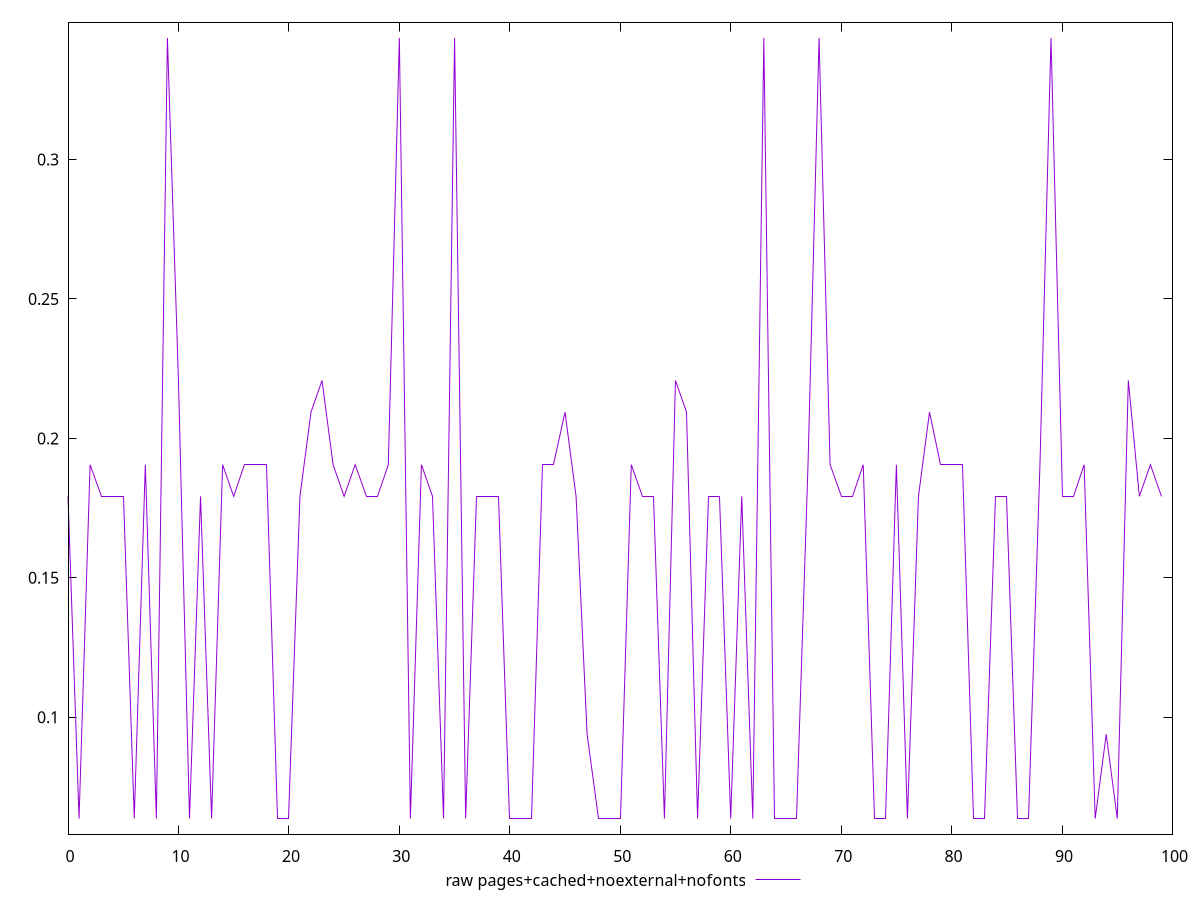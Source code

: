 $_rawPagesCachedNoexternalNofonts <<EOF
0.17922065734863282
0.0636767578125
0.1905707836151123
0.17922065734863282
0.17922065734863282
0.17922065734863282
0.0636767578125
0.1905707836151123
0.0636767578125
0.3436212158203125
0.2207679271697998
0.0636767578125
0.17922065734863282
0.0636767578125
0.1905707836151123
0.17922065734863282
0.1905707836151123
0.1905707836151123
0.1905707836151123
0.0636767578125
0.0636767578125
0.17922065734863282
0.20941780090332032
0.2207679271697998
0.1905707836151123
0.17922065734863282
0.1905707836151123
0.17922065734863282
0.17922065734863282
0.1905707836151123
0.3436212158203125
0.0636767578125
0.1905707836151123
0.17922065734863282
0.0636767578125
0.3436212158203125
0.0636767578125
0.17922065734863282
0.17922065734863282
0.17922065734863282
0.0636767578125
0.0636767578125
0.0636767578125
0.1905707836151123
0.1905707836151123
0.20941780090332032
0.17922065734863282
0.0938739013671875
0.0636767578125
0.0636767578125
0.0636767578125
0.1905707836151123
0.17922065734863282
0.17922065734863282
0.0636767578125
0.2207679271697998
0.20941780090332032
0.0636767578125
0.17922065734863282
0.17922065734863282
0.0636767578125
0.17922065734863282
0.0636767578125
0.3436212158203125
0.0636767578125
0.0636767578125
0.0636767578125
0.1905707836151123
0.3436212158203125
0.1905707836151123
0.17922065734863282
0.17922065734863282
0.1905707836151123
0.0636767578125
0.0636767578125
0.1905707836151123
0.0636767578125
0.17922065734863282
0.20941780090332032
0.1905707836151123
0.1905707836151123
0.1905707836151123
0.0636767578125
0.0636767578125
0.17922065734863282
0.17922065734863282
0.0636767578125
0.0636767578125
0.1905707836151123
0.3436212158203125
0.17922065734863282
0.17922065734863282
0.1905707836151123
0.0636767578125
0.0938739013671875
0.0636767578125
0.2207679271697998
0.17922065734863282
0.1905707836151123
0.17922065734863282
EOF
set key outside below
set terminal pngcairo
set output "report_00006_2020-11-02T20-21-41.718Z/cumulative-layout-shift/pages+cached+noexternal+nofonts//raw.png"
set yrange [0.058077868652343746:0.3492201049804688]
plot $_rawPagesCachedNoexternalNofonts title "raw pages+cached+noexternal+nofonts" with line ,
